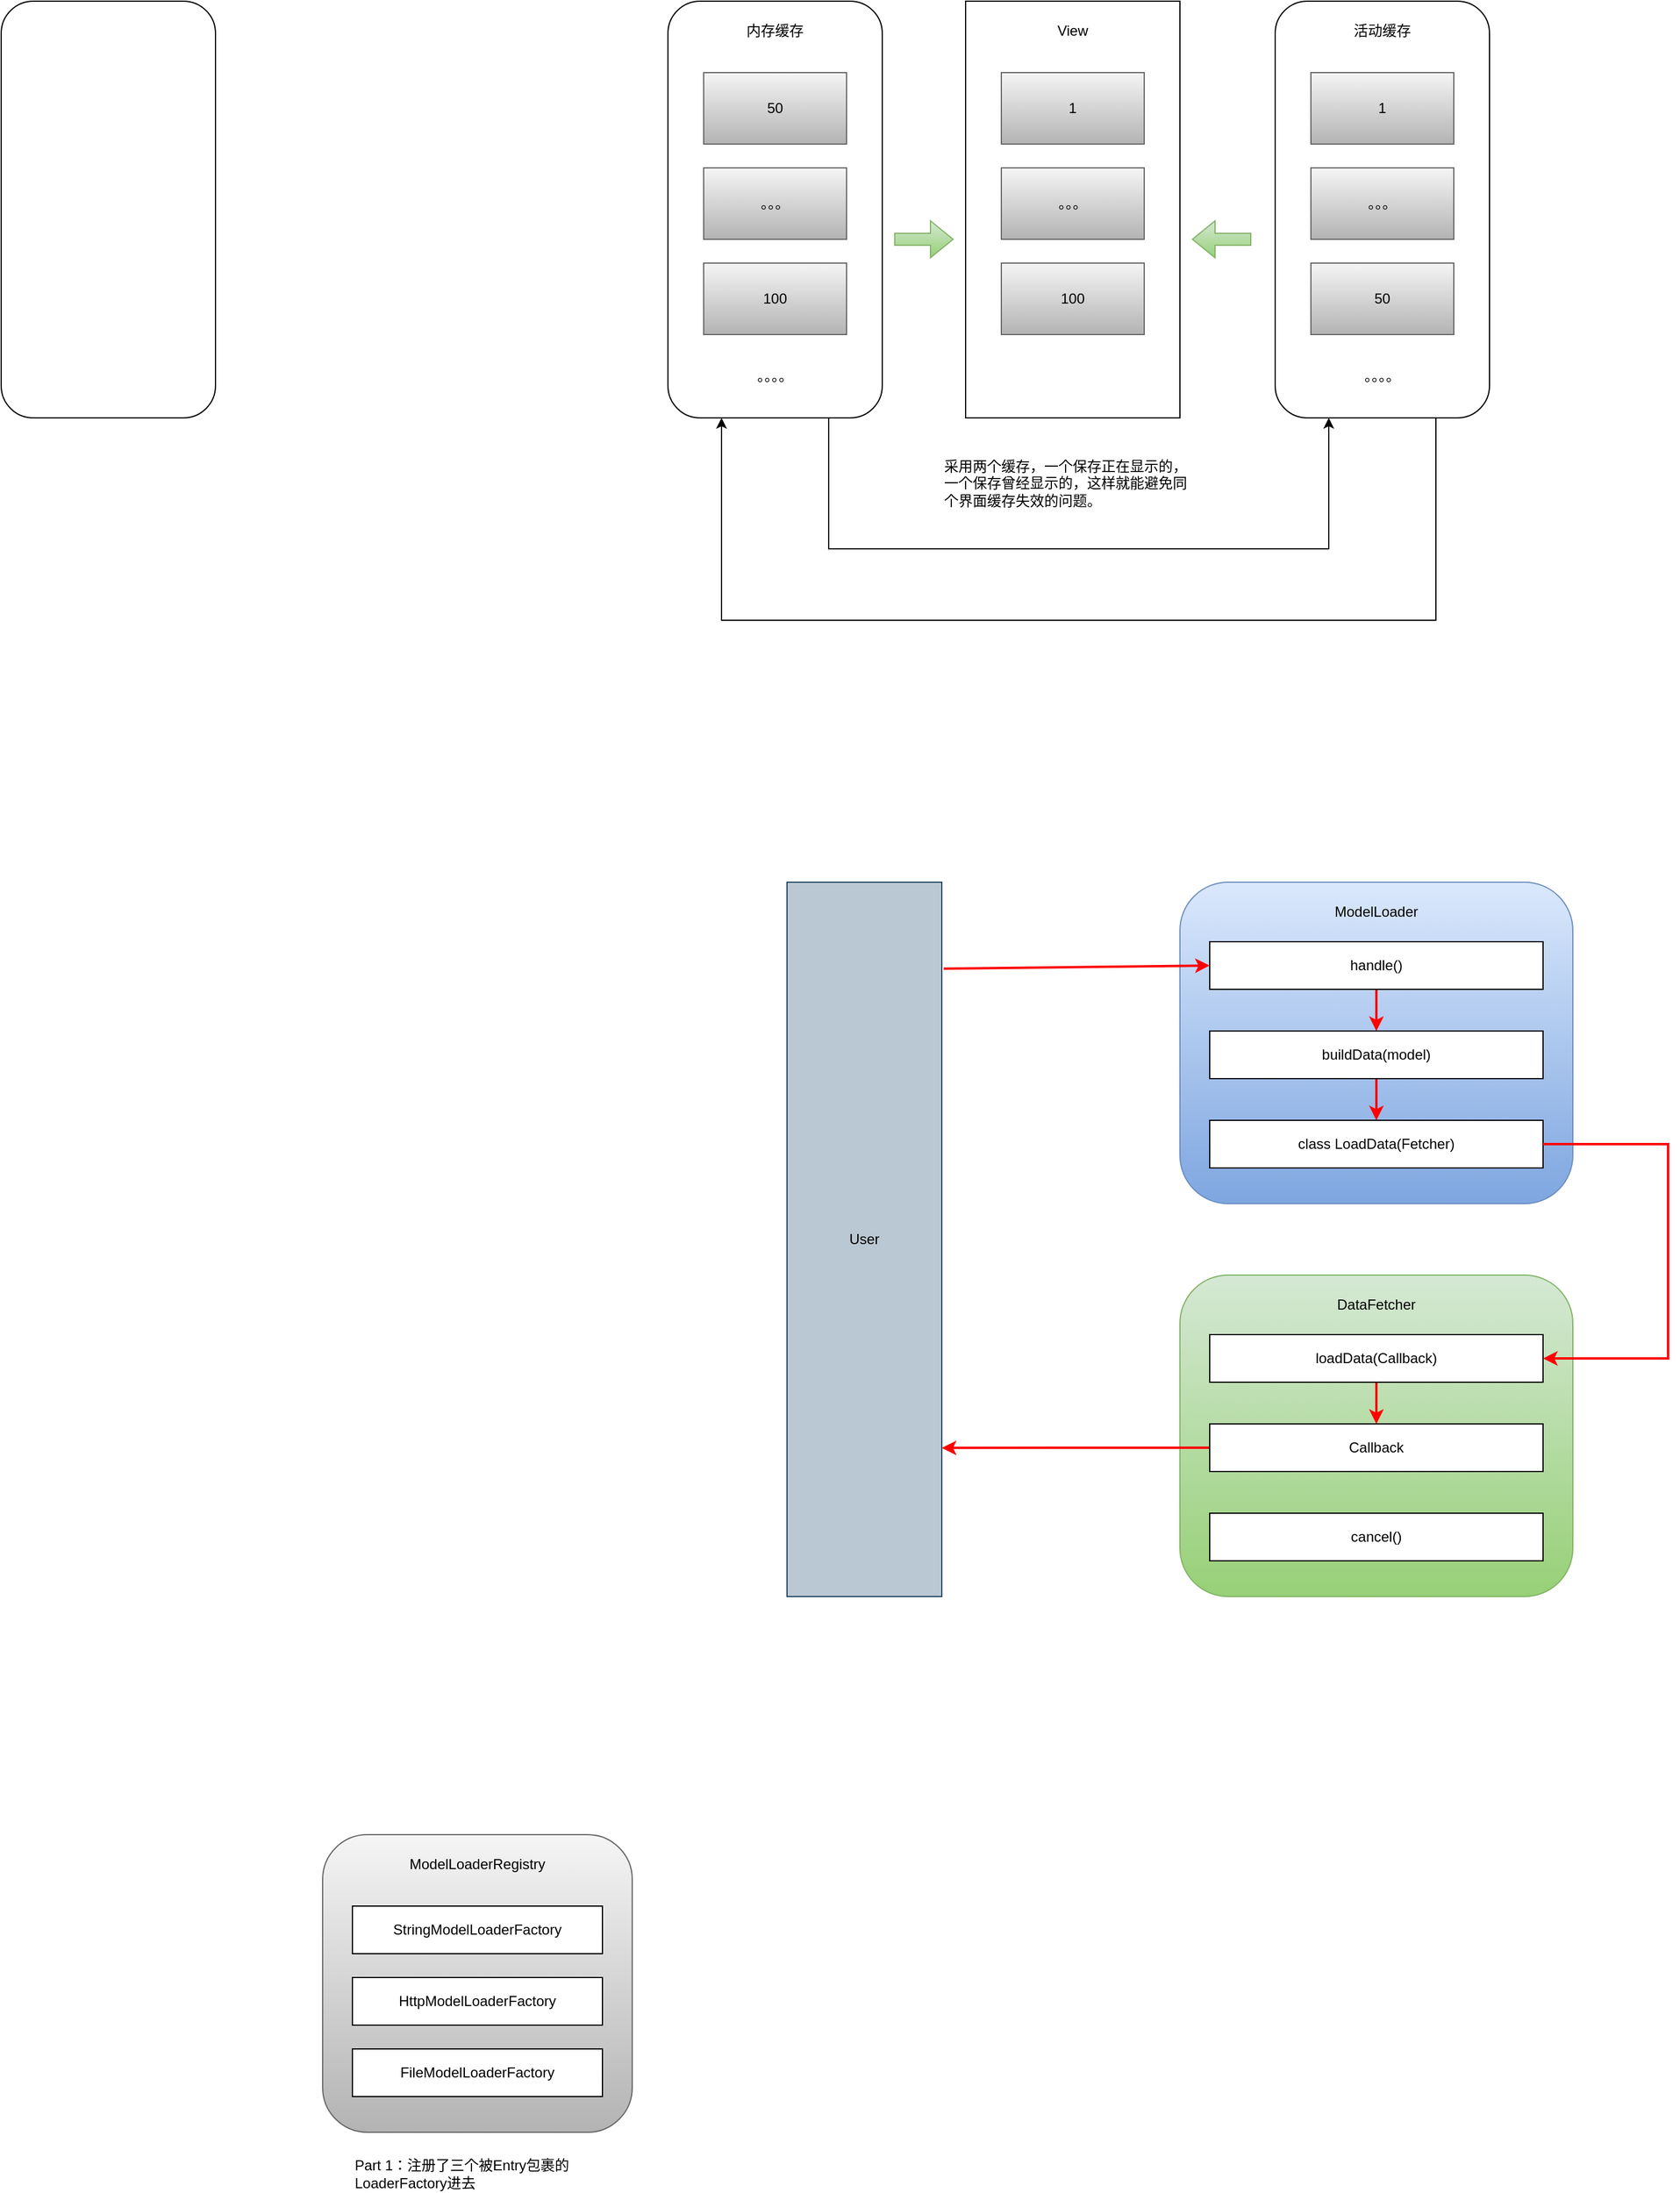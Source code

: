 <mxfile version="21.5.0" type="github">
  <diagram name="第 1 页" id="9gG5TRduuXv9n2lvh1-l">
    <mxGraphModel dx="1379" dy="835" grid="1" gridSize="10" guides="1" tooltips="1" connect="1" arrows="1" fold="1" page="1" pageScale="1" pageWidth="10000" pageHeight="10000" math="0" shadow="0">
      <root>
        <mxCell id="0" />
        <mxCell id="1" parent="0" />
        <mxCell id="RLxla1DwEqxDlipukyhl-1" value="" style="rounded=1;whiteSpace=wrap;html=1;" parent="1" vertex="1">
          <mxGeometry x="150" y="80" width="180" height="350" as="geometry" />
        </mxCell>
        <mxCell id="RLxla1DwEqxDlipukyhl-3" value="" style="rounded=1;whiteSpace=wrap;html=1;" parent="1" vertex="1">
          <mxGeometry x="710" y="80" width="180" height="350" as="geometry" />
        </mxCell>
        <mxCell id="RLxla1DwEqxDlipukyhl-4" value="&lt;font color=&quot;#000000&quot;&gt;50&lt;/font&gt;" style="rounded=0;whiteSpace=wrap;html=1;fillColor=#f5f5f5;gradientColor=#b3b3b3;strokeColor=#666666;" parent="1" vertex="1">
          <mxGeometry x="740" y="140" width="120" height="60" as="geometry" />
        </mxCell>
        <mxCell id="RLxla1DwEqxDlipukyhl-5" value="&lt;font color=&quot;#000000&quot;&gt;。。。&lt;/font&gt;" style="rounded=0;whiteSpace=wrap;html=1;fillColor=#f5f5f5;gradientColor=#b3b3b3;strokeColor=#666666;" parent="1" vertex="1">
          <mxGeometry x="740" y="220" width="120" height="60" as="geometry" />
        </mxCell>
        <mxCell id="RLxla1DwEqxDlipukyhl-6" value="&lt;font color=&quot;#000000&quot;&gt;100&lt;/font&gt;" style="rounded=0;whiteSpace=wrap;html=1;fillColor=#f5f5f5;gradientColor=#b3b3b3;strokeColor=#666666;" parent="1" vertex="1">
          <mxGeometry x="740" y="300" width="120" height="60" as="geometry" />
        </mxCell>
        <mxCell id="RLxla1DwEqxDlipukyhl-8" value="内存缓存" style="text;html=1;strokeColor=none;fillColor=none;align=center;verticalAlign=middle;whiteSpace=wrap;rounded=0;" parent="1" vertex="1">
          <mxGeometry x="760" y="90" width="80" height="30" as="geometry" />
        </mxCell>
        <mxCell id="RLxla1DwEqxDlipukyhl-10" value="。。。。" style="text;html=1;strokeColor=none;fillColor=none;align=center;verticalAlign=middle;whiteSpace=wrap;rounded=0;" parent="1" vertex="1">
          <mxGeometry x="760" y="380" width="80" height="30" as="geometry" />
        </mxCell>
        <mxCell id="RLxla1DwEqxDlipukyhl-11" value="" style="rounded=0;whiteSpace=wrap;html=1;" parent="1" vertex="1">
          <mxGeometry x="960" y="80" width="180" height="350" as="geometry" />
        </mxCell>
        <mxCell id="RLxla1DwEqxDlipukyhl-15" value="View" style="text;html=1;strokeColor=none;fillColor=none;align=center;verticalAlign=middle;whiteSpace=wrap;rounded=0;" parent="1" vertex="1">
          <mxGeometry x="1010" y="90" width="80" height="30" as="geometry" />
        </mxCell>
        <mxCell id="RLxla1DwEqxDlipukyhl-16" value="" style="shape=flexArrow;endArrow=classic;html=1;rounded=0;fillColor=#d5e8d4;gradientColor=#97d077;strokeColor=#82b366;" parent="1" edge="1">
          <mxGeometry width="50" height="50" relative="1" as="geometry">
            <mxPoint x="900" y="280" as="sourcePoint" />
            <mxPoint x="950" y="280" as="targetPoint" />
          </mxGeometry>
        </mxCell>
        <mxCell id="RLxla1DwEqxDlipukyhl-17" value="采用两个缓存，一个保存正在显示的，一个保存曾经显示的，这样就能避免同个界面缓存失效的问题。" style="text;html=1;strokeColor=none;fillColor=none;align=left;verticalAlign=middle;whiteSpace=wrap;rounded=0;" parent="1" vertex="1">
          <mxGeometry x="940" y="450" width="210" height="70" as="geometry" />
        </mxCell>
        <mxCell id="RLxla1DwEqxDlipukyhl-18" value="" style="rounded=1;whiteSpace=wrap;html=1;" parent="1" vertex="1">
          <mxGeometry x="1220" y="80" width="180" height="350" as="geometry" />
        </mxCell>
        <mxCell id="RLxla1DwEqxDlipukyhl-19" value="&lt;font color=&quot;#000000&quot;&gt;1&lt;/font&gt;" style="rounded=0;whiteSpace=wrap;html=1;fillColor=#f5f5f5;gradientColor=#b3b3b3;strokeColor=#666666;" parent="1" vertex="1">
          <mxGeometry x="1250" y="140" width="120" height="60" as="geometry" />
        </mxCell>
        <mxCell id="RLxla1DwEqxDlipukyhl-20" value="&lt;font color=&quot;#000000&quot;&gt;。。。&lt;/font&gt;" style="rounded=0;whiteSpace=wrap;html=1;fillColor=#f5f5f5;gradientColor=#b3b3b3;strokeColor=#666666;" parent="1" vertex="1">
          <mxGeometry x="1250" y="220" width="120" height="60" as="geometry" />
        </mxCell>
        <mxCell id="RLxla1DwEqxDlipukyhl-21" value="&lt;font color=&quot;#000000&quot;&gt;50&lt;/font&gt;" style="rounded=0;whiteSpace=wrap;html=1;fillColor=#f5f5f5;gradientColor=#b3b3b3;strokeColor=#666666;" parent="1" vertex="1">
          <mxGeometry x="1250" y="300" width="120" height="60" as="geometry" />
        </mxCell>
        <mxCell id="RLxla1DwEqxDlipukyhl-22" value="活动缓存" style="text;html=1;strokeColor=none;fillColor=none;align=center;verticalAlign=middle;whiteSpace=wrap;rounded=0;" parent="1" vertex="1">
          <mxGeometry x="1270" y="90" width="80" height="30" as="geometry" />
        </mxCell>
        <mxCell id="RLxla1DwEqxDlipukyhl-23" value="。。。。" style="text;html=1;strokeColor=none;fillColor=none;align=center;verticalAlign=middle;whiteSpace=wrap;rounded=0;" parent="1" vertex="1">
          <mxGeometry x="1270" y="380" width="80" height="30" as="geometry" />
        </mxCell>
        <mxCell id="RLxla1DwEqxDlipukyhl-25" value="" style="shape=flexArrow;endArrow=classic;html=1;rounded=0;fillColor=#d5e8d4;gradientColor=#97d077;strokeColor=#82b366;" parent="1" edge="1">
          <mxGeometry width="50" height="50" relative="1" as="geometry">
            <mxPoint x="1200" y="280" as="sourcePoint" />
            <mxPoint x="1150" y="280" as="targetPoint" />
          </mxGeometry>
        </mxCell>
        <mxCell id="RLxla1DwEqxDlipukyhl-26" value="" style="endArrow=classic;html=1;rounded=0;entryX=0.25;entryY=1;entryDx=0;entryDy=0;exitX=0.75;exitY=1;exitDx=0;exitDy=0;" parent="1" source="RLxla1DwEqxDlipukyhl-3" target="RLxla1DwEqxDlipukyhl-18" edge="1">
          <mxGeometry width="50" height="50" relative="1" as="geometry">
            <mxPoint x="990" y="320" as="sourcePoint" />
            <mxPoint x="1040" y="270" as="targetPoint" />
            <Array as="points">
              <mxPoint x="845" y="540" />
              <mxPoint x="1050" y="540" />
              <mxPoint x="1265" y="540" />
            </Array>
          </mxGeometry>
        </mxCell>
        <mxCell id="RLxla1DwEqxDlipukyhl-27" value="" style="endArrow=classic;html=1;rounded=0;entryX=0.25;entryY=1;entryDx=0;entryDy=0;exitX=0.75;exitY=1;exitDx=0;exitDy=0;" parent="1" source="RLxla1DwEqxDlipukyhl-18" target="RLxla1DwEqxDlipukyhl-3" edge="1">
          <mxGeometry width="50" height="50" relative="1" as="geometry">
            <mxPoint x="990" y="320" as="sourcePoint" />
            <mxPoint x="1040" y="270" as="targetPoint" />
            <Array as="points">
              <mxPoint x="1355" y="600" />
              <mxPoint x="1060" y="600" />
              <mxPoint x="755" y="600" />
            </Array>
          </mxGeometry>
        </mxCell>
        <mxCell id="RLxla1DwEqxDlipukyhl-28" value="&lt;font color=&quot;#000000&quot;&gt;1&lt;/font&gt;" style="rounded=0;whiteSpace=wrap;html=1;fillColor=#f5f5f5;gradientColor=#b3b3b3;strokeColor=#666666;" parent="1" vertex="1">
          <mxGeometry x="990" y="140" width="120" height="60" as="geometry" />
        </mxCell>
        <mxCell id="RLxla1DwEqxDlipukyhl-29" value="&lt;font color=&quot;#000000&quot;&gt;。。。&lt;/font&gt;" style="rounded=0;whiteSpace=wrap;html=1;fillColor=#f5f5f5;gradientColor=#b3b3b3;strokeColor=#666666;" parent="1" vertex="1">
          <mxGeometry x="990" y="220" width="120" height="60" as="geometry" />
        </mxCell>
        <mxCell id="RLxla1DwEqxDlipukyhl-30" value="&lt;font color=&quot;#000000&quot;&gt;100&lt;/font&gt;" style="rounded=0;whiteSpace=wrap;html=1;fillColor=#f5f5f5;gradientColor=#b3b3b3;strokeColor=#666666;" parent="1" vertex="1">
          <mxGeometry x="990" y="300" width="120" height="60" as="geometry" />
        </mxCell>
        <mxCell id="VKbjK9DQ76Tr3MInQOjY-8" value="" style="rounded=1;whiteSpace=wrap;html=1;fillColor=#dae8fc;gradientColor=#7ea6e0;strokeColor=#6c8ebf;" parent="1" vertex="1">
          <mxGeometry x="1140" y="820" width="330" height="270" as="geometry" />
        </mxCell>
        <mxCell id="VKbjK9DQ76Tr3MInQOjY-25" style="edgeStyle=orthogonalEdgeStyle;rounded=0;orthogonalLoop=1;jettySize=auto;html=1;entryX=0.5;entryY=0;entryDx=0;entryDy=0;strokeColor=#FF0000;strokeWidth=2;" parent="1" source="VKbjK9DQ76Tr3MInQOjY-9" target="VKbjK9DQ76Tr3MInQOjY-10" edge="1">
          <mxGeometry relative="1" as="geometry" />
        </mxCell>
        <mxCell id="VKbjK9DQ76Tr3MInQOjY-9" value="handle()" style="rounded=0;whiteSpace=wrap;html=1;" parent="1" vertex="1">
          <mxGeometry x="1165" y="870" width="280" height="40" as="geometry" />
        </mxCell>
        <mxCell id="VKbjK9DQ76Tr3MInQOjY-26" style="edgeStyle=orthogonalEdgeStyle;rounded=0;orthogonalLoop=1;jettySize=auto;html=1;entryX=0.5;entryY=0;entryDx=0;entryDy=0;strokeColor=#FF0000;strokeWidth=2;" parent="1" source="VKbjK9DQ76Tr3MInQOjY-10" target="VKbjK9DQ76Tr3MInQOjY-11" edge="1">
          <mxGeometry relative="1" as="geometry" />
        </mxCell>
        <mxCell id="VKbjK9DQ76Tr3MInQOjY-10" value="buildData(model)" style="rounded=0;whiteSpace=wrap;html=1;" parent="1" vertex="1">
          <mxGeometry x="1165" y="945" width="280" height="40" as="geometry" />
        </mxCell>
        <mxCell id="VKbjK9DQ76Tr3MInQOjY-11" value="class LoadData(Fetcher)" style="rounded=0;whiteSpace=wrap;html=1;" parent="1" vertex="1">
          <mxGeometry x="1165" y="1020" width="280" height="40" as="geometry" />
        </mxCell>
        <mxCell id="VKbjK9DQ76Tr3MInQOjY-16" value="&lt;font color=&quot;#000000&quot;&gt;ModelLoader&lt;/font&gt;" style="text;html=1;strokeColor=none;fillColor=none;align=center;verticalAlign=middle;whiteSpace=wrap;rounded=0;" parent="1" vertex="1">
          <mxGeometry x="1275" y="830" width="60" height="30" as="geometry" />
        </mxCell>
        <mxCell id="VKbjK9DQ76Tr3MInQOjY-17" value="" style="rounded=1;whiteSpace=wrap;html=1;fillColor=#d5e8d4;gradientColor=#97d077;strokeColor=#82b366;" parent="1" vertex="1">
          <mxGeometry x="1140" y="1150" width="330" height="270" as="geometry" />
        </mxCell>
        <mxCell id="VKbjK9DQ76Tr3MInQOjY-29" style="edgeStyle=orthogonalEdgeStyle;rounded=0;orthogonalLoop=1;jettySize=auto;html=1;entryX=0.5;entryY=0;entryDx=0;entryDy=0;strokeColor=#FF0000;strokeWidth=2;" parent="1" source="VKbjK9DQ76Tr3MInQOjY-18" target="VKbjK9DQ76Tr3MInQOjY-19" edge="1">
          <mxGeometry relative="1" as="geometry" />
        </mxCell>
        <mxCell id="VKbjK9DQ76Tr3MInQOjY-18" value="loadData(Callback)" style="rounded=0;whiteSpace=wrap;html=1;" parent="1" vertex="1">
          <mxGeometry x="1165" y="1200" width="280" height="40" as="geometry" />
        </mxCell>
        <mxCell id="VKbjK9DQ76Tr3MInQOjY-30" style="edgeStyle=orthogonalEdgeStyle;rounded=0;orthogonalLoop=1;jettySize=auto;html=1;entryX=1;entryY=0.792;entryDx=0;entryDy=0;entryPerimeter=0;strokeColor=#FF0000;strokeWidth=2;" parent="1" source="VKbjK9DQ76Tr3MInQOjY-19" target="VKbjK9DQ76Tr3MInQOjY-22" edge="1">
          <mxGeometry relative="1" as="geometry" />
        </mxCell>
        <mxCell id="VKbjK9DQ76Tr3MInQOjY-19" value="Callback" style="rounded=0;whiteSpace=wrap;html=1;" parent="1" vertex="1">
          <mxGeometry x="1165" y="1275" width="280" height="40" as="geometry" />
        </mxCell>
        <mxCell id="VKbjK9DQ76Tr3MInQOjY-20" value="cancel()" style="rounded=0;whiteSpace=wrap;html=1;" parent="1" vertex="1">
          <mxGeometry x="1165" y="1350" width="280" height="40" as="geometry" />
        </mxCell>
        <mxCell id="VKbjK9DQ76Tr3MInQOjY-21" value="&lt;font color=&quot;#000000&quot;&gt;DataFetcher&lt;/font&gt;" style="text;html=1;strokeColor=none;fillColor=none;align=center;verticalAlign=middle;whiteSpace=wrap;rounded=0;" parent="1" vertex="1">
          <mxGeometry x="1275" y="1160" width="60" height="30" as="geometry" />
        </mxCell>
        <mxCell id="VKbjK9DQ76Tr3MInQOjY-22" value="&lt;font color=&quot;#000000&quot;&gt;User&lt;/font&gt;" style="rounded=0;whiteSpace=wrap;html=1;fillColor=#bac8d3;strokeColor=#23445d;" parent="1" vertex="1">
          <mxGeometry x="810" y="820" width="130" height="600" as="geometry" />
        </mxCell>
        <mxCell id="VKbjK9DQ76Tr3MInQOjY-24" value="" style="endArrow=classic;html=1;rounded=0;entryX=0;entryY=0.5;entryDx=0;entryDy=0;exitX=1.012;exitY=0.121;exitDx=0;exitDy=0;exitPerimeter=0;strokeColor=#FF0000;strokeWidth=2;" parent="1" source="VKbjK9DQ76Tr3MInQOjY-22" target="VKbjK9DQ76Tr3MInQOjY-9" edge="1">
          <mxGeometry width="50" height="50" relative="1" as="geometry">
            <mxPoint x="1160" y="1150" as="sourcePoint" />
            <mxPoint x="1210" y="1100" as="targetPoint" />
          </mxGeometry>
        </mxCell>
        <mxCell id="VKbjK9DQ76Tr3MInQOjY-27" style="edgeStyle=orthogonalEdgeStyle;rounded=0;orthogonalLoop=1;jettySize=auto;html=1;entryX=1;entryY=0.5;entryDx=0;entryDy=0;strokeColor=#FF0000;strokeWidth=2;" parent="1" source="VKbjK9DQ76Tr3MInQOjY-11" target="VKbjK9DQ76Tr3MInQOjY-18" edge="1">
          <mxGeometry relative="1" as="geometry">
            <Array as="points">
              <mxPoint x="1550" y="1040" />
              <mxPoint x="1550" y="1220" />
            </Array>
          </mxGeometry>
        </mxCell>
        <mxCell id="rffLrHVSXQmOhtGYVr_i-1" value="" style="rounded=1;whiteSpace=wrap;html=1;fillColor=#f5f5f5;strokeColor=#666666;gradientColor=#b3b3b3;" vertex="1" parent="1">
          <mxGeometry x="420" y="1620" width="260" height="250" as="geometry" />
        </mxCell>
        <mxCell id="rffLrHVSXQmOhtGYVr_i-2" value="StringModelLoaderFactory" style="rounded=0;whiteSpace=wrap;html=1;" vertex="1" parent="1">
          <mxGeometry x="445" y="1680" width="210" height="40" as="geometry" />
        </mxCell>
        <mxCell id="rffLrHVSXQmOhtGYVr_i-3" value="HttpModelLoaderFactory" style="rounded=0;whiteSpace=wrap;html=1;" vertex="1" parent="1">
          <mxGeometry x="445" y="1740" width="210" height="40" as="geometry" />
        </mxCell>
        <mxCell id="rffLrHVSXQmOhtGYVr_i-4" value="FileModelLoaderFactory" style="rounded=0;whiteSpace=wrap;html=1;" vertex="1" parent="1">
          <mxGeometry x="445" y="1800" width="210" height="40" as="geometry" />
        </mxCell>
        <mxCell id="rffLrHVSXQmOhtGYVr_i-5" value="&lt;font color=&quot;#000000&quot;&gt;ModelLoaderRegistry&lt;/font&gt;" style="text;html=1;strokeColor=none;fillColor=none;align=center;verticalAlign=middle;whiteSpace=wrap;rounded=0;" vertex="1" parent="1">
          <mxGeometry x="520" y="1630" width="60" height="30" as="geometry" />
        </mxCell>
        <mxCell id="rffLrHVSXQmOhtGYVr_i-6" value="Part 1：注册了三个被Entry包裹的LoaderFactory进去" style="text;html=1;strokeColor=none;fillColor=none;align=left;verticalAlign=middle;whiteSpace=wrap;rounded=0;" vertex="1" parent="1">
          <mxGeometry x="445" y="1890" width="220" height="30" as="geometry" />
        </mxCell>
      </root>
    </mxGraphModel>
  </diagram>
</mxfile>

